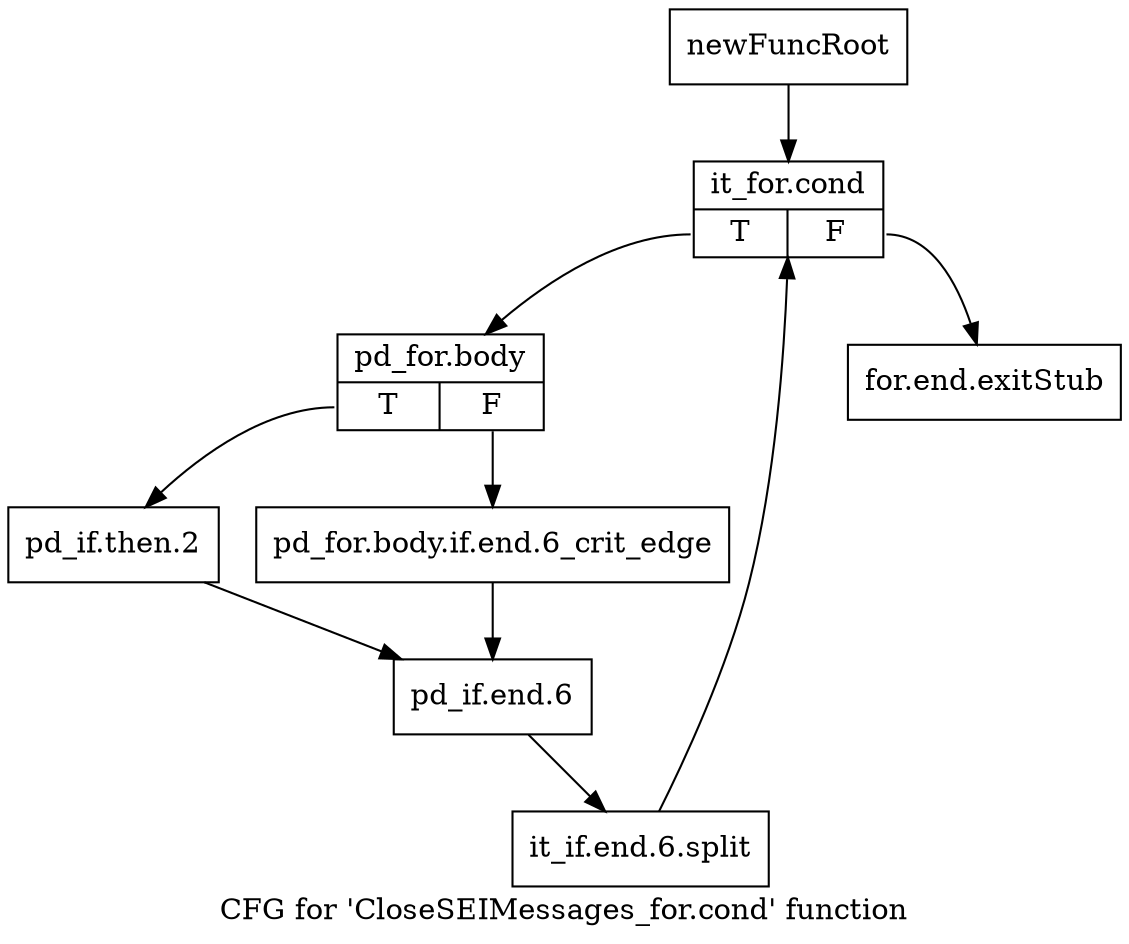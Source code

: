 digraph "CFG for 'CloseSEIMessages_for.cond' function" {
	label="CFG for 'CloseSEIMessages_for.cond' function";

	Node0x267b070 [shape=record,label="{newFuncRoot}"];
	Node0x267b070 -> Node0x267b110;
	Node0x267b0c0 [shape=record,label="{for.end.exitStub}"];
	Node0x267b110 [shape=record,label="{it_for.cond|{<s0>T|<s1>F}}"];
	Node0x267b110:s0 -> Node0x267b160;
	Node0x267b110:s1 -> Node0x267b0c0;
	Node0x267b160 [shape=record,label="{pd_for.body|{<s0>T|<s1>F}}"];
	Node0x267b160:s0 -> Node0x267b200;
	Node0x267b160:s1 -> Node0x267b1b0;
	Node0x267b1b0 [shape=record,label="{pd_for.body.if.end.6_crit_edge}"];
	Node0x267b1b0 -> Node0x267b250;
	Node0x267b200 [shape=record,label="{pd_if.then.2}"];
	Node0x267b200 -> Node0x267b250;
	Node0x267b250 [shape=record,label="{pd_if.end.6}"];
	Node0x267b250 -> Node0x3e1ba70;
	Node0x3e1ba70 [shape=record,label="{it_if.end.6.split}"];
	Node0x3e1ba70 -> Node0x267b110;
}
